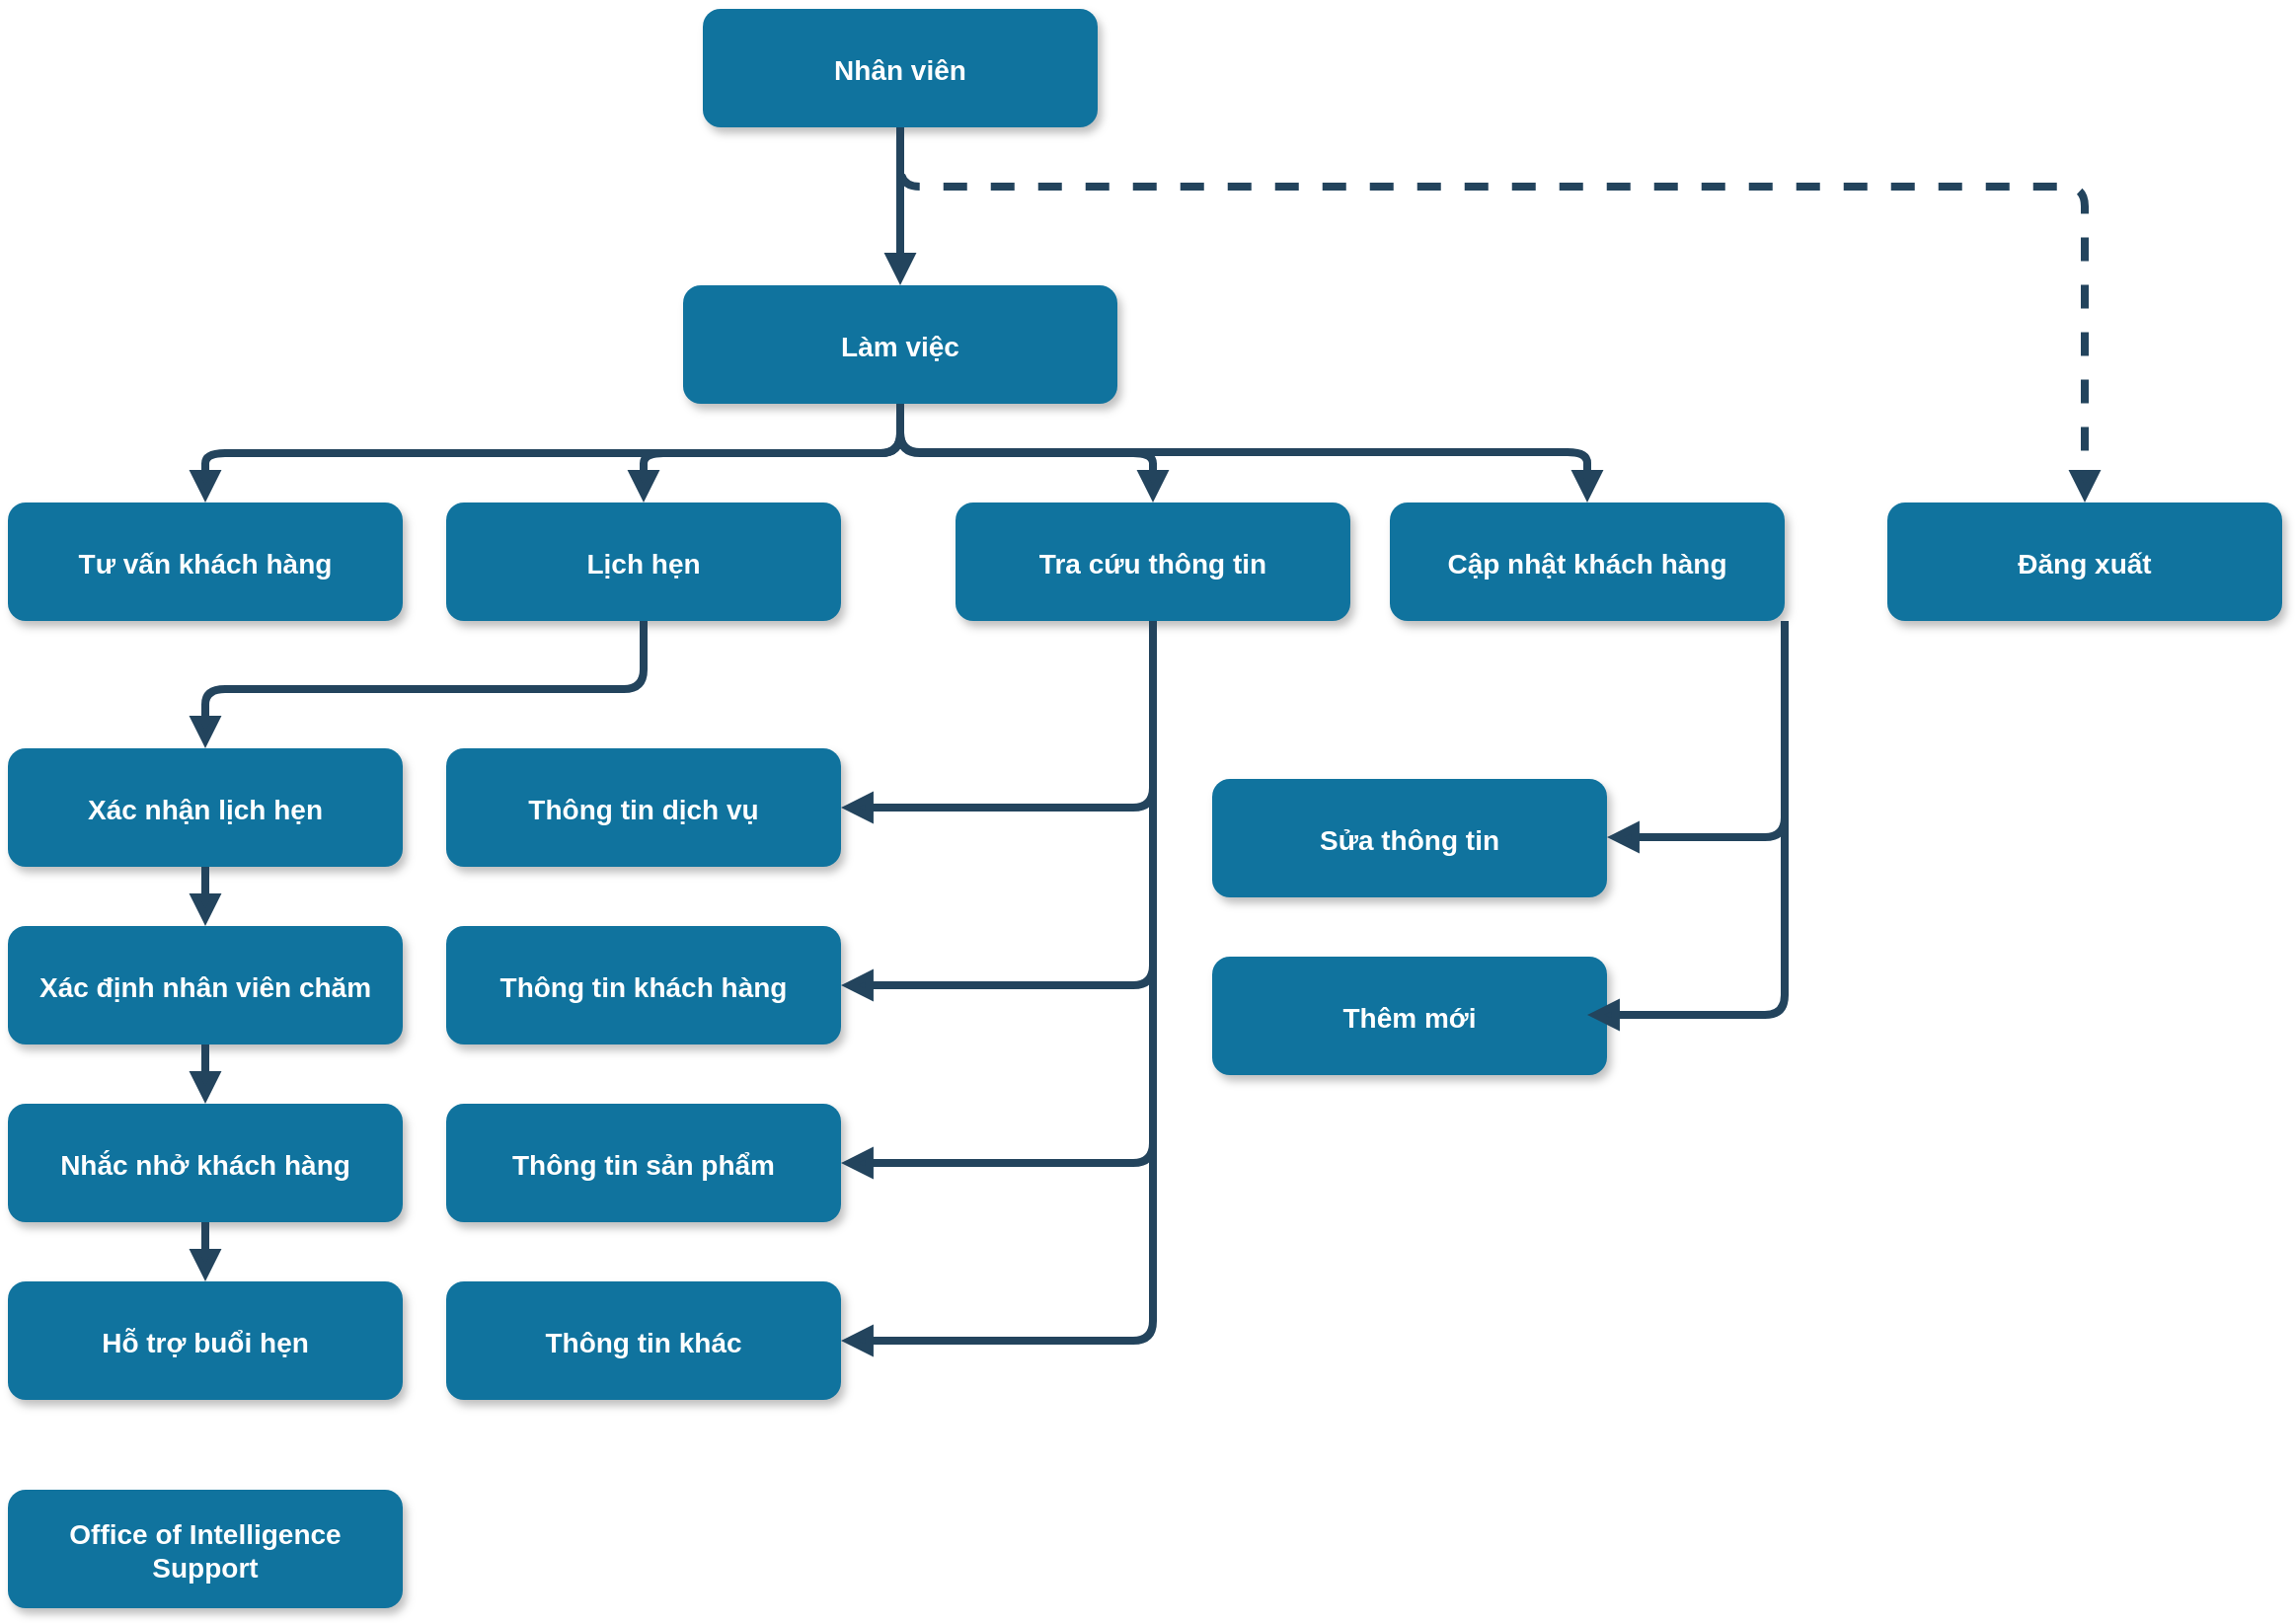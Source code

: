 <mxfile version="22.0.3" type="device">
  <diagram name="Page-1" id="97916047-d0de-89f5-080d-49f4d83e522f">
    <mxGraphModel dx="2062" dy="975" grid="1" gridSize="10" guides="1" tooltips="1" connect="1" arrows="1" fold="1" page="1" pageScale="1.5" pageWidth="1169" pageHeight="827" background="none" math="0" shadow="0">
      <root>
        <mxCell id="0" />
        <mxCell id="1" parent="0" />
        <mxCell id="2" value="Nhân viên" style="rounded=1;fillColor=#10739E;strokeColor=none;shadow=1;gradientColor=none;fontStyle=1;fontColor=#FFFFFF;fontSize=14;" parent="1" vertex="1">
          <mxGeometry x="672" y="205.5" width="200" height="60" as="geometry" />
        </mxCell>
        <mxCell id="3" value="Làm việc" style="rounded=1;fillColor=#10739E;strokeColor=none;shadow=1;gradientColor=none;fontStyle=1;fontColor=#FFFFFF;fontSize=14;" parent="1" vertex="1">
          <mxGeometry x="662" y="345.5" width="220" height="60" as="geometry" />
        </mxCell>
        <mxCell id="4" value="Tư vấn khách hàng" style="rounded=1;fillColor=#10739E;strokeColor=none;shadow=1;gradientColor=none;fontStyle=1;fontColor=#FFFFFF;fontSize=14;" parent="1" vertex="1">
          <mxGeometry x="320" y="455.5" width="200" height="60" as="geometry" />
        </mxCell>
        <mxCell id="5" value="Lịch hẹn" style="rounded=1;fillColor=#10739E;strokeColor=none;shadow=1;gradientColor=none;fontStyle=1;fontColor=#FFFFFF;fontSize=14;" parent="1" vertex="1">
          <mxGeometry x="542" y="455.5" width="200" height="60" as="geometry" />
        </mxCell>
        <mxCell id="6" value="Tra cứu thông tin" style="rounded=1;fillColor=#10739E;strokeColor=none;shadow=1;gradientColor=none;fontStyle=1;fontColor=#FFFFFF;fontSize=14;" parent="1" vertex="1">
          <mxGeometry x="800" y="455.5" width="200" height="60" as="geometry" />
        </mxCell>
        <mxCell id="7" value="Đăng xuất" style="rounded=1;fillColor=#10739E;strokeColor=none;shadow=1;gradientColor=none;fontStyle=1;fontColor=#FFFFFF;fontSize=14;" parent="1" vertex="1">
          <mxGeometry x="1272" y="455.5" width="200" height="60" as="geometry" />
        </mxCell>
        <mxCell id="12" value="Office of Intelligence &#xa;Support" style="rounded=1;fillColor=#10739E;strokeColor=none;shadow=1;gradientColor=none;fontStyle=1;fontColor=#FFFFFF;fontSize=14;" parent="1" vertex="1">
          <mxGeometry x="320" y="955.5" width="200" height="60" as="geometry" />
        </mxCell>
        <mxCell id="13" value="Xác nhận lịch hẹn" style="rounded=1;fillColor=#10739E;strokeColor=none;shadow=1;gradientColor=none;fontStyle=1;fontColor=#FFFFFF;fontSize=14;" parent="1" vertex="1">
          <mxGeometry x="320" y="580" width="200" height="60" as="geometry" />
        </mxCell>
        <mxCell id="14" value="Xác định nhân viên chăm" style="rounded=1;fillColor=#10739E;strokeColor=none;shadow=1;gradientColor=none;fontStyle=1;fontColor=#FFFFFF;fontSize=14;" parent="1" vertex="1">
          <mxGeometry x="320" y="670" width="200" height="60" as="geometry" />
        </mxCell>
        <mxCell id="15" value="Nhắc nhở khách hàng" style="rounded=1;fillColor=#10739E;strokeColor=none;shadow=1;gradientColor=none;fontStyle=1;fontColor=#FFFFFF;fontSize=14;" parent="1" vertex="1">
          <mxGeometry x="320" y="760" width="200" height="60" as="geometry" />
        </mxCell>
        <mxCell id="16" value="Hỗ trợ buổi hẹn" style="rounded=1;fillColor=#10739E;strokeColor=none;shadow=1;gradientColor=none;fontStyle=1;fontColor=#FFFFFF;fontSize=14;" parent="1" vertex="1">
          <mxGeometry x="320" y="850" width="200" height="60" as="geometry" />
        </mxCell>
        <mxCell id="18" value="Thông tin dịch vụ" style="rounded=1;fillColor=#10739E;strokeColor=none;shadow=1;gradientColor=none;fontStyle=1;fontColor=#FFFFFF;fontSize=14;" parent="1" vertex="1">
          <mxGeometry x="542" y="580" width="200" height="60" as="geometry" />
        </mxCell>
        <mxCell id="19" value="Thông tin khách hàng" style="rounded=1;fillColor=#10739E;strokeColor=none;shadow=1;gradientColor=none;fontStyle=1;fontColor=#FFFFFF;fontSize=14;" parent="1" vertex="1">
          <mxGeometry x="542" y="670" width="200" height="60" as="geometry" />
        </mxCell>
        <mxCell id="20" value="Thông tin sản phẩm" style="rounded=1;fillColor=#10739E;strokeColor=none;shadow=1;gradientColor=none;fontStyle=1;fontColor=#FFFFFF;fontSize=14;" parent="1" vertex="1">
          <mxGeometry x="542" y="760" width="200" height="60" as="geometry" />
        </mxCell>
        <mxCell id="21" value="Thông tin khác" style="rounded=1;fillColor=#10739E;strokeColor=none;shadow=1;gradientColor=none;fontStyle=1;fontColor=#FFFFFF;fontSize=14;" parent="1" vertex="1">
          <mxGeometry x="542" y="850" width="200" height="60" as="geometry" />
        </mxCell>
        <mxCell id="23" value="Sửa thông tin" style="rounded=1;fillColor=#10739E;strokeColor=none;shadow=1;gradientColor=none;fontStyle=1;fontColor=#FFFFFF;fontSize=14;" parent="1" vertex="1">
          <mxGeometry x="930" y="595.5" width="200" height="60" as="geometry" />
        </mxCell>
        <mxCell id="24" value="Thêm mới" style="rounded=1;fillColor=#10739E;strokeColor=none;shadow=1;gradientColor=none;fontStyle=1;fontColor=#FFFFFF;fontSize=14;" parent="1" vertex="1">
          <mxGeometry x="930" y="685.5" width="200" height="60" as="geometry" />
        </mxCell>
        <mxCell id="29" value="" style="edgeStyle=elbowEdgeStyle;elbow=vertical;strokeWidth=4;endArrow=block;endFill=1;fontStyle=1;strokeColor=#23445D;" parent="1" source="2" target="3" edge="1">
          <mxGeometry x="22" y="165.5" width="100" height="100" as="geometry">
            <mxPoint x="22" y="265.5" as="sourcePoint" />
            <mxPoint x="122" y="165.5" as="targetPoint" />
          </mxGeometry>
        </mxCell>
        <mxCell id="30" value="" style="edgeStyle=elbowEdgeStyle;elbow=vertical;strokeWidth=4;endArrow=block;endFill=1;fontStyle=1;strokeColor=#23445D;" parent="1" source="3" target="5" edge="1">
          <mxGeometry x="22" y="165.5" width="100" height="100" as="geometry">
            <mxPoint x="22" y="265.5" as="sourcePoint" />
            <mxPoint x="122" y="165.5" as="targetPoint" />
          </mxGeometry>
        </mxCell>
        <mxCell id="31" value="" style="edgeStyle=elbowEdgeStyle;elbow=vertical;strokeWidth=4;endArrow=block;endFill=1;fontStyle=1;strokeColor=#23445D;" parent="1" source="3" target="4" edge="1">
          <mxGeometry x="22" y="165.5" width="100" height="100" as="geometry">
            <mxPoint x="22" y="265.5" as="sourcePoint" />
            <mxPoint x="122" y="165.5" as="targetPoint" />
          </mxGeometry>
        </mxCell>
        <mxCell id="32" value="" style="edgeStyle=elbowEdgeStyle;elbow=vertical;strokeWidth=4;endArrow=block;endFill=1;fontStyle=1;strokeColor=#23445D;" parent="1" source="3" target="6" edge="1">
          <mxGeometry x="22" y="165.5" width="100" height="100" as="geometry">
            <mxPoint x="22" y="265.5" as="sourcePoint" />
            <mxPoint x="122" y="165.5" as="targetPoint" />
          </mxGeometry>
        </mxCell>
        <mxCell id="33" value="" style="edgeStyle=elbowEdgeStyle;elbow=vertical;strokeWidth=4;endArrow=block;endFill=1;fontStyle=1;dashed=1;strokeColor=#23445D;" parent="1" source="2" target="7" edge="1">
          <mxGeometry x="22" y="165.5" width="100" height="100" as="geometry">
            <mxPoint x="22" y="265.5" as="sourcePoint" />
            <mxPoint x="122" y="165.5" as="targetPoint" />
            <Array as="points">
              <mxPoint x="1062" y="295.5" />
            </Array>
          </mxGeometry>
        </mxCell>
        <mxCell id="42" value="" style="edgeStyle=elbowEdgeStyle;elbow=vertical;strokeWidth=4;endArrow=block;endFill=1;fontStyle=1;strokeColor=#23445D;" parent="1" source="13" target="14" edge="1">
          <mxGeometry x="62" y="165.5" width="100" height="100" as="geometry">
            <mxPoint x="-170" y="230" as="sourcePoint" />
            <mxPoint x="-70" y="130" as="targetPoint" />
          </mxGeometry>
        </mxCell>
        <mxCell id="43" value="" style="edgeStyle=elbowEdgeStyle;elbow=vertical;strokeWidth=4;endArrow=block;endFill=1;fontStyle=1;strokeColor=#23445D;" parent="1" source="14" target="15" edge="1">
          <mxGeometry x="62" y="175.5" width="100" height="100" as="geometry">
            <mxPoint x="-170" y="240" as="sourcePoint" />
            <mxPoint x="-70" y="140" as="targetPoint" />
          </mxGeometry>
        </mxCell>
        <mxCell id="44" value="" style="edgeStyle=elbowEdgeStyle;elbow=vertical;strokeWidth=4;endArrow=block;endFill=1;fontStyle=1;strokeColor=#23445D;" parent="1" source="15" target="16" edge="1">
          <mxGeometry x="62" y="185.5" width="100" height="100" as="geometry">
            <mxPoint x="-170" y="250" as="sourcePoint" />
            <mxPoint x="-70" y="150" as="targetPoint" />
          </mxGeometry>
        </mxCell>
        <mxCell id="39sCQE_siWg8fF2ffOp4-55" value="Cập nhật khách hàng" style="rounded=1;fillColor=#10739E;strokeColor=none;shadow=1;gradientColor=none;fontStyle=1;fontColor=#FFFFFF;fontSize=14;" parent="1" vertex="1">
          <mxGeometry x="1020" y="455.5" width="200" height="60" as="geometry" />
        </mxCell>
        <mxCell id="39sCQE_siWg8fF2ffOp4-56" value="" style="edgeStyle=elbowEdgeStyle;elbow=vertical;strokeWidth=4;endArrow=block;endFill=1;fontStyle=1;strokeColor=#23445D;entryX=0.5;entryY=0;entryDx=0;entryDy=0;exitX=0.5;exitY=1;exitDx=0;exitDy=0;" parent="1" source="3" target="39sCQE_siWg8fF2ffOp4-55" edge="1">
          <mxGeometry x="22" y="165.5" width="100" height="100" as="geometry">
            <mxPoint x="770" y="410" as="sourcePoint" />
            <mxPoint x="910" y="466" as="targetPoint" />
            <Array as="points">
              <mxPoint x="950" y="430" />
            </Array>
          </mxGeometry>
        </mxCell>
        <mxCell id="39sCQE_siWg8fF2ffOp4-59" value="" style="edgeStyle=elbowEdgeStyle;elbow=vertical;strokeWidth=4;endArrow=block;endFill=1;fontStyle=1;strokeColor=#23445D;exitX=0.5;exitY=1;exitDx=0;exitDy=0;entryX=0.5;entryY=0;entryDx=0;entryDy=0;" parent="1" source="5" target="13" edge="1">
          <mxGeometry x="62" y="165.5" width="100" height="100" as="geometry">
            <mxPoint x="430" y="526" as="sourcePoint" />
            <mxPoint x="430" y="610" as="targetPoint" />
            <Array as="points">
              <mxPoint x="630" y="550" />
            </Array>
          </mxGeometry>
        </mxCell>
        <mxCell id="39sCQE_siWg8fF2ffOp4-60" value="" style="edgeStyle=elbowEdgeStyle;elbow=vertical;strokeWidth=4;endArrow=block;endFill=1;fontStyle=1;strokeColor=#23445D;exitX=0.5;exitY=1;exitDx=0;exitDy=0;entryX=1;entryY=0.5;entryDx=0;entryDy=0;" parent="1" source="6" target="18" edge="1">
          <mxGeometry x="62" y="165.5" width="100" height="100" as="geometry">
            <mxPoint x="930" y="530" as="sourcePoint" />
            <mxPoint x="740" y="610" as="targetPoint" />
            <Array as="points">
              <mxPoint x="850" y="610" />
            </Array>
          </mxGeometry>
        </mxCell>
        <mxCell id="39sCQE_siWg8fF2ffOp4-61" value="" style="edgeStyle=elbowEdgeStyle;elbow=vertical;strokeWidth=4;endArrow=block;endFill=1;fontStyle=1;strokeColor=#23445D;entryX=1;entryY=0.5;entryDx=0;entryDy=0;exitX=1;exitY=1;exitDx=0;exitDy=0;" parent="1" source="39sCQE_siWg8fF2ffOp4-55" target="23" edge="1">
          <mxGeometry x="62" y="165.5" width="100" height="100" as="geometry">
            <mxPoint x="1160" y="520" as="sourcePoint" />
            <mxPoint x="450" y="630" as="targetPoint" />
            <Array as="points">
              <mxPoint x="1180" y="625" />
            </Array>
          </mxGeometry>
        </mxCell>
        <mxCell id="39sCQE_siWg8fF2ffOp4-63" value="" style="edgeStyle=elbowEdgeStyle;elbow=vertical;strokeWidth=4;endArrow=block;endFill=1;fontStyle=1;strokeColor=#23445D;exitX=0.5;exitY=1;exitDx=0;exitDy=0;entryX=1;entryY=0.5;entryDx=0;entryDy=0;" parent="1" source="6" target="19" edge="1">
          <mxGeometry x="62" y="165.5" width="100" height="100" as="geometry">
            <mxPoint x="910" y="526" as="sourcePoint" />
            <mxPoint x="752" y="620" as="targetPoint" />
            <Array as="points">
              <mxPoint x="830" y="700" />
            </Array>
          </mxGeometry>
        </mxCell>
        <mxCell id="39sCQE_siWg8fF2ffOp4-64" value="" style="edgeStyle=elbowEdgeStyle;elbow=vertical;strokeWidth=4;endArrow=block;endFill=1;fontStyle=1;strokeColor=#23445D;entryX=1;entryY=0.5;entryDx=0;entryDy=0;exitX=0.5;exitY=1;exitDx=0;exitDy=0;" parent="1" source="6" target="20" edge="1">
          <mxGeometry x="62" y="165.5" width="100" height="100" as="geometry">
            <mxPoint x="900" y="520" as="sourcePoint" />
            <mxPoint x="762" y="630" as="targetPoint" />
            <Array as="points">
              <mxPoint x="830" y="790" />
            </Array>
          </mxGeometry>
        </mxCell>
        <mxCell id="39sCQE_siWg8fF2ffOp4-65" value="" style="edgeStyle=elbowEdgeStyle;elbow=vertical;strokeWidth=4;endArrow=block;endFill=1;fontStyle=1;strokeColor=#23445D;exitX=0.5;exitY=1;exitDx=0;exitDy=0;entryX=1;entryY=0.5;entryDx=0;entryDy=0;" parent="1" source="6" target="21" edge="1">
          <mxGeometry x="62" y="165.5" width="100" height="100" as="geometry">
            <mxPoint x="930" y="546" as="sourcePoint" />
            <mxPoint x="772" y="640" as="targetPoint" />
            <Array as="points">
              <mxPoint x="810" y="880" />
            </Array>
          </mxGeometry>
        </mxCell>
        <mxCell id="39sCQE_siWg8fF2ffOp4-66" value="" style="edgeStyle=elbowEdgeStyle;elbow=vertical;strokeWidth=4;endArrow=block;endFill=1;fontStyle=1;strokeColor=#23445D;entryX=1;entryY=0.5;entryDx=0;entryDy=0;exitX=1;exitY=1;exitDx=0;exitDy=0;" parent="1" source="39sCQE_siWg8fF2ffOp4-55" edge="1">
          <mxGeometry x="62" y="165.5" width="100" height="100" as="geometry">
            <mxPoint x="1220" y="525" as="sourcePoint" />
            <mxPoint x="1120" y="714.5" as="targetPoint" />
            <Array as="points">
              <mxPoint x="1180" y="715" />
            </Array>
          </mxGeometry>
        </mxCell>
      </root>
    </mxGraphModel>
  </diagram>
</mxfile>
